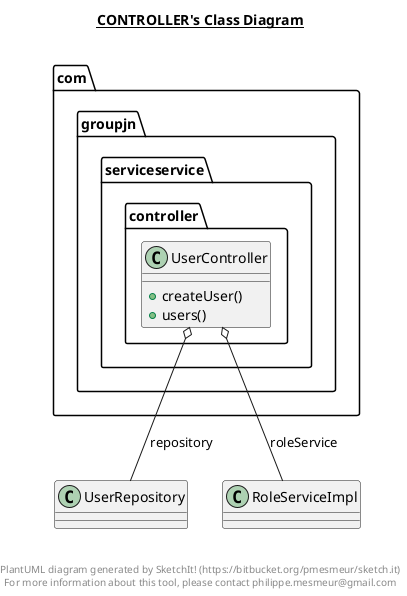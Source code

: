 @startuml

title __CONTROLLER's Class Diagram__\n

  namespace com.groupjn.serviceservice {
    namespace controller {
      class UserController {
          + createUser()
          + users()
      }
    }
  }
  

  UserController o-- UserRepository : repository
  UserController o-- RoleServiceImpl : roleService


right footer


PlantUML diagram generated by SketchIt! (https://bitbucket.org/pmesmeur/sketch.it)
For more information about this tool, please contact philippe.mesmeur@gmail.com
endfooter

@enduml
